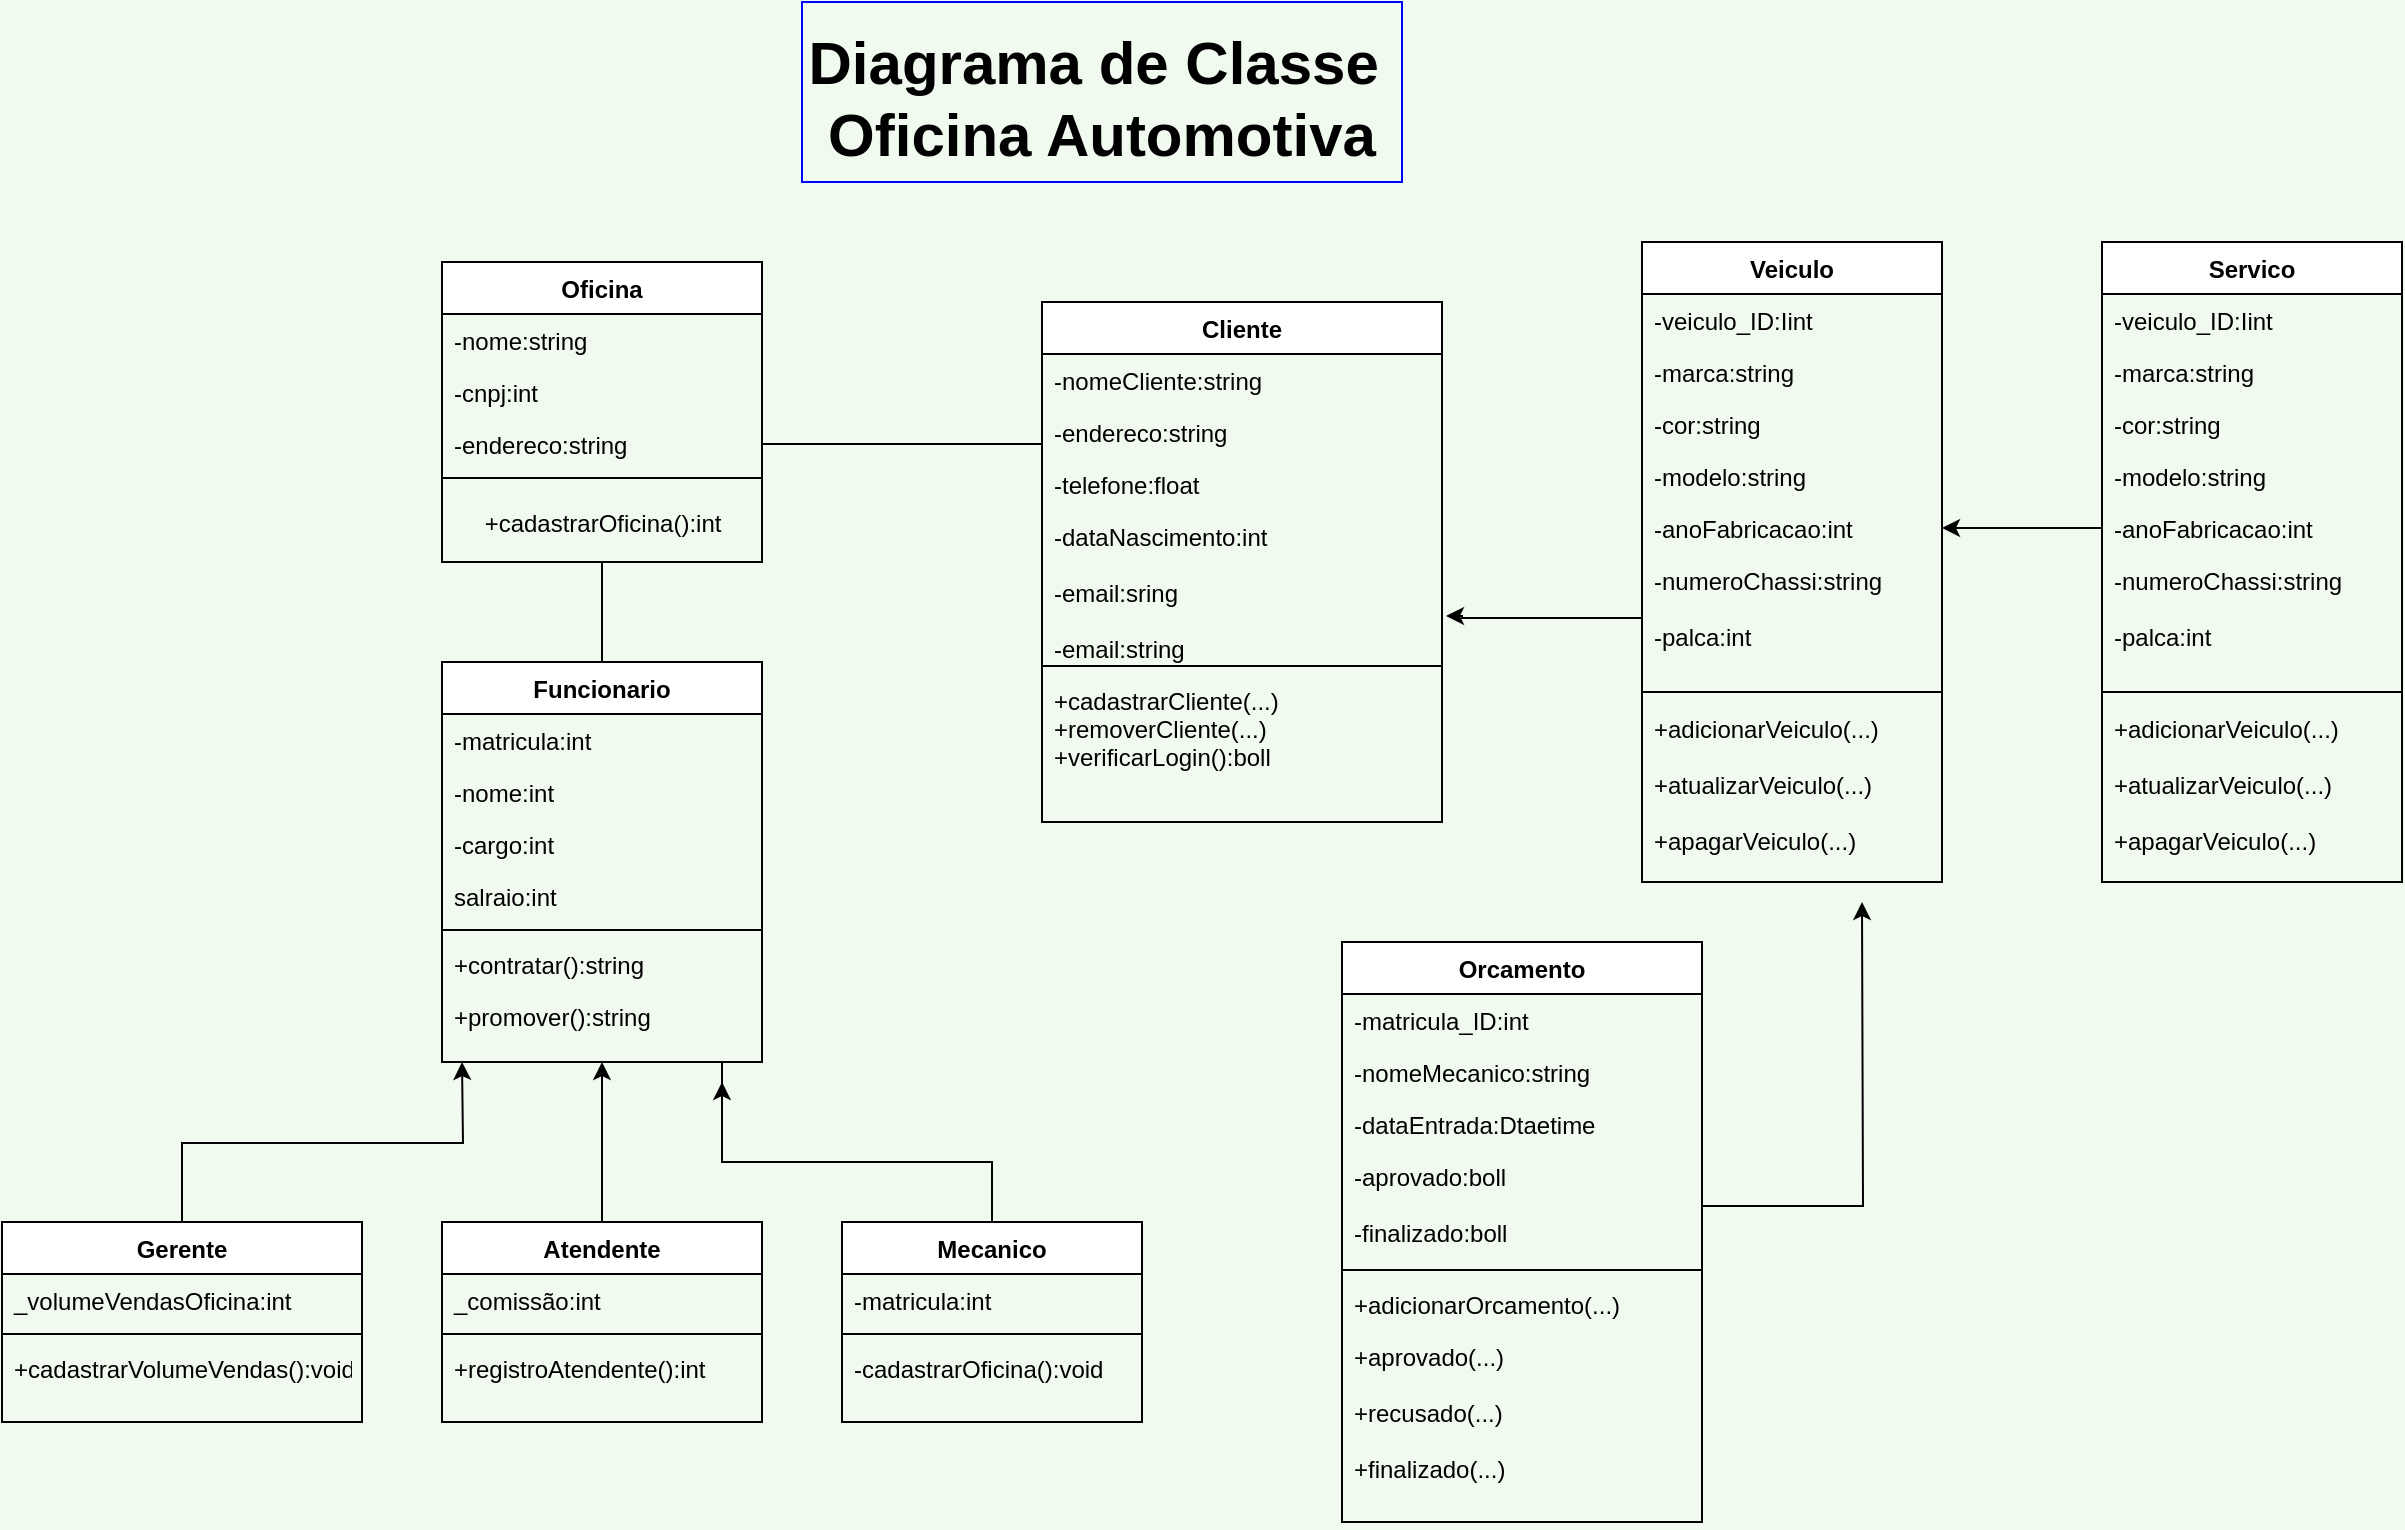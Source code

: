 <mxfile version="17.2.4" type="github">
  <diagram id="RZBq1uMww3y7u_asAbSS" name="Page-1">
    <mxGraphModel dx="868" dy="1619" grid="1" gridSize="10" guides="0" tooltips="1" connect="1" arrows="1" fold="1" page="1" pageScale="1" pageWidth="827" pageHeight="1169" background="#F1FAEE" math="0" shadow="0">
      <root>
        <object label="" oficina="" id="0">
          <mxCell />
        </object>
        <mxCell id="1" parent="0" />
        <mxCell id="aCNo5_MCbhOfw-RDRD6Q-75" value="Diagrama de Classe &#xa;Oficina Automotiva" style="text;align=center;fontStyle=1;verticalAlign=middle;spacingLeft=3;spacingRight=3;strokeColor=#0000FF;rotatable=0;points=[[0,0.5],[1,0.5]];portConstraint=eastwest;fontSize=30;fontColor=#000000;" parent="1" vertex="1">
          <mxGeometry x="460" y="-10" width="300" height="90" as="geometry" />
        </mxCell>
        <mxCell id="cCR9N0uC-qMVrNmAFpcq-2" value="Oficina" style="swimlane;fontStyle=1;align=center;verticalAlign=top;childLayout=stackLayout;horizontal=1;startSize=26;horizontalStack=0;resizeParent=1;resizeLast=0;collapsible=1;marginBottom=0;rounded=0;shadow=0;strokeWidth=1;" parent="1" vertex="1">
          <mxGeometry x="280" y="120" width="160" height="150" as="geometry">
            <mxRectangle x="550" y="140" width="160" height="26" as="alternateBounds" />
          </mxGeometry>
        </mxCell>
        <mxCell id="cCR9N0uC-qMVrNmAFpcq-3" value="-nome:string" style="text;align=left;verticalAlign=top;spacingLeft=4;spacingRight=4;overflow=hidden;rotatable=0;points=[[0,0.5],[1,0.5]];portConstraint=eastwest;" parent="cCR9N0uC-qMVrNmAFpcq-2" vertex="1">
          <mxGeometry y="26" width="160" height="26" as="geometry" />
        </mxCell>
        <mxCell id="cCR9N0uC-qMVrNmAFpcq-4" value="-cnpj:int" style="text;align=left;verticalAlign=top;spacingLeft=4;spacingRight=4;overflow=hidden;rotatable=0;points=[[0,0.5],[1,0.5]];portConstraint=eastwest;rounded=0;shadow=0;html=0;" parent="cCR9N0uC-qMVrNmAFpcq-2" vertex="1">
          <mxGeometry y="52" width="160" height="26" as="geometry" />
        </mxCell>
        <mxCell id="cCR9N0uC-qMVrNmAFpcq-5" value="-endereco:string" style="text;align=left;verticalAlign=top;spacingLeft=4;spacingRight=4;overflow=hidden;rotatable=0;points=[[0,0.5],[1,0.5]];portConstraint=eastwest;rounded=0;shadow=0;html=0;" parent="cCR9N0uC-qMVrNmAFpcq-2" vertex="1">
          <mxGeometry y="78" width="160" height="26" as="geometry" />
        </mxCell>
        <mxCell id="cCR9N0uC-qMVrNmAFpcq-7" value="" style="line;html=1;strokeWidth=1;align=left;verticalAlign=middle;spacingTop=-1;spacingLeft=3;spacingRight=3;rotatable=0;labelPosition=right;points=[];portConstraint=eastwest;" parent="cCR9N0uC-qMVrNmAFpcq-2" vertex="1">
          <mxGeometry y="104" width="160" height="8" as="geometry" />
        </mxCell>
        <mxCell id="1zxtv4SdAcscboItieq_-52" value="&lt;font style=&quot;font-size: 12px&quot;&gt;+&lt;font style=&quot;font-size: 12px&quot;&gt;cadastrarOficina():int&lt;/font&gt;&lt;/font&gt;" style="text;html=1;align=center;verticalAlign=middle;resizable=0;points=[];autosize=1;strokeColor=none;fillColor=none;fontSize=20;" parent="cCR9N0uC-qMVrNmAFpcq-2" vertex="1">
          <mxGeometry y="112" width="160" height="30" as="geometry" />
        </mxCell>
        <mxCell id="1zxtv4SdAcscboItieq_-1" style="endArrow=none;html=1;fontFamily=Helvetica;fontSize=30;fontColor=default;align=center;strokeColor=default;edgeStyle=orthogonalEdgeStyle;" parent="1" source="cCR9N0uC-qMVrNmAFpcq-11" target="cCR9N0uC-qMVrNmAFpcq-2" edge="1">
          <mxGeometry relative="1" as="geometry">
            <Array as="points">
              <mxPoint x="360" y="310" />
              <mxPoint x="360" y="310" />
            </Array>
          </mxGeometry>
        </mxCell>
        <mxCell id="cCR9N0uC-qMVrNmAFpcq-11" value="Funcionario" style="swimlane;fontStyle=1;align=center;verticalAlign=top;childLayout=stackLayout;horizontal=1;startSize=26;horizontalStack=0;resizeParent=1;resizeLast=0;collapsible=1;marginBottom=0;rounded=0;shadow=0;strokeWidth=1;" parent="1" vertex="1">
          <mxGeometry x="280" y="320" width="160" height="200" as="geometry">
            <mxRectangle x="550" y="140" width="160" height="26" as="alternateBounds" />
          </mxGeometry>
        </mxCell>
        <mxCell id="cCR9N0uC-qMVrNmAFpcq-12" value="-matricula:int&#xa;&#xa;" style="text;align=left;verticalAlign=top;spacingLeft=4;spacingRight=4;overflow=hidden;rotatable=0;points=[[0,0.5],[1,0.5]];portConstraint=eastwest;" parent="cCR9N0uC-qMVrNmAFpcq-11" vertex="1">
          <mxGeometry y="26" width="160" height="26" as="geometry" />
        </mxCell>
        <mxCell id="cCR9N0uC-qMVrNmAFpcq-13" value="-nome:int" style="text;align=left;verticalAlign=top;spacingLeft=4;spacingRight=4;overflow=hidden;rotatable=0;points=[[0,0.5],[1,0.5]];portConstraint=eastwest;rounded=0;shadow=0;html=0;" parent="cCR9N0uC-qMVrNmAFpcq-11" vertex="1">
          <mxGeometry y="52" width="160" height="26" as="geometry" />
        </mxCell>
        <mxCell id="cCR9N0uC-qMVrNmAFpcq-14" value="-cargo:int" style="text;align=left;verticalAlign=top;spacingLeft=4;spacingRight=4;overflow=hidden;rotatable=0;points=[[0,0.5],[1,0.5]];portConstraint=eastwest;rounded=0;shadow=0;html=0;" parent="cCR9N0uC-qMVrNmAFpcq-11" vertex="1">
          <mxGeometry y="78" width="160" height="26" as="geometry" />
        </mxCell>
        <mxCell id="cCR9N0uC-qMVrNmAFpcq-15" value="salraio:int" style="text;align=left;verticalAlign=top;spacingLeft=4;spacingRight=4;overflow=hidden;rotatable=0;points=[[0,0.5],[1,0.5]];portConstraint=eastwest;rounded=0;shadow=0;html=0;textDirection=ltr;" parent="cCR9N0uC-qMVrNmAFpcq-11" vertex="1">
          <mxGeometry y="104" width="160" height="26" as="geometry" />
        </mxCell>
        <mxCell id="cCR9N0uC-qMVrNmAFpcq-16" value="" style="line;html=1;strokeWidth=1;align=left;verticalAlign=middle;spacingTop=-1;spacingLeft=3;spacingRight=3;rotatable=0;labelPosition=right;points=[];portConstraint=eastwest;" parent="cCR9N0uC-qMVrNmAFpcq-11" vertex="1">
          <mxGeometry y="130" width="160" height="8" as="geometry" />
        </mxCell>
        <mxCell id="cCR9N0uC-qMVrNmAFpcq-17" value="+contratar():string" style="text;align=left;verticalAlign=top;spacingLeft=4;spacingRight=4;overflow=hidden;rotatable=0;points=[[0,0.5],[1,0.5]];portConstraint=eastwest;" parent="cCR9N0uC-qMVrNmAFpcq-11" vertex="1">
          <mxGeometry y="138" width="160" height="26" as="geometry" />
        </mxCell>
        <mxCell id="cCR9N0uC-qMVrNmAFpcq-18" value="+promover():string" style="text;align=left;verticalAlign=top;spacingLeft=4;spacingRight=4;overflow=hidden;rotatable=0;points=[[0,0.5],[1,0.5]];portConstraint=eastwest;" parent="cCR9N0uC-qMVrNmAFpcq-11" vertex="1">
          <mxGeometry y="164" width="160" height="26" as="geometry" />
        </mxCell>
        <mxCell id="1zxtv4SdAcscboItieq_-2" style="edgeStyle=orthogonalEdgeStyle;rounded=0;orthogonalLoop=1;jettySize=auto;html=1;exitX=0.5;exitY=0;exitDx=0;exitDy=0;fontSize=30;" parent="1" source="cCR9N0uC-qMVrNmAFpcq-20" edge="1">
          <mxGeometry relative="1" as="geometry">
            <mxPoint x="290" y="520" as="targetPoint" />
          </mxGeometry>
        </mxCell>
        <mxCell id="cCR9N0uC-qMVrNmAFpcq-20" value="Gerente" style="swimlane;fontStyle=1;align=center;verticalAlign=top;childLayout=stackLayout;horizontal=1;startSize=26;horizontalStack=0;resizeParent=1;resizeLast=0;collapsible=1;marginBottom=0;rounded=0;shadow=0;strokeWidth=1;" parent="1" vertex="1">
          <mxGeometry x="60" y="600" width="180" height="100" as="geometry">
            <mxRectangle x="550" y="140" width="160" height="26" as="alternateBounds" />
          </mxGeometry>
        </mxCell>
        <mxCell id="cCR9N0uC-qMVrNmAFpcq-21" value="_volumeVendasOficina:int" style="text;align=left;verticalAlign=top;spacingLeft=4;spacingRight=4;overflow=hidden;rotatable=0;points=[[0,0.5],[1,0.5]];portConstraint=eastwest;" parent="cCR9N0uC-qMVrNmAFpcq-20" vertex="1">
          <mxGeometry y="26" width="180" height="26" as="geometry" />
        </mxCell>
        <mxCell id="cCR9N0uC-qMVrNmAFpcq-25" value="" style="line;html=1;strokeWidth=1;align=left;verticalAlign=middle;spacingTop=-1;spacingLeft=3;spacingRight=3;rotatable=0;labelPosition=right;points=[];portConstraint=eastwest;" parent="cCR9N0uC-qMVrNmAFpcq-20" vertex="1">
          <mxGeometry y="52" width="180" height="8" as="geometry" />
        </mxCell>
        <mxCell id="cCR9N0uC-qMVrNmAFpcq-26" value="+cadastrarVolumeVendas():void" style="text;align=left;verticalAlign=top;spacingLeft=4;spacingRight=4;overflow=hidden;rotatable=0;points=[[0,0.5],[1,0.5]];portConstraint=eastwest;" parent="cCR9N0uC-qMVrNmAFpcq-20" vertex="1">
          <mxGeometry y="60" width="180" height="26" as="geometry" />
        </mxCell>
        <mxCell id="1zxtv4SdAcscboItieq_-3" style="edgeStyle=orthogonalEdgeStyle;rounded=0;orthogonalLoop=1;jettySize=auto;html=1;entryX=0.5;entryY=1;entryDx=0;entryDy=0;fontSize=30;" parent="1" source="cCR9N0uC-qMVrNmAFpcq-28" target="cCR9N0uC-qMVrNmAFpcq-11" edge="1">
          <mxGeometry relative="1" as="geometry" />
        </mxCell>
        <mxCell id="cCR9N0uC-qMVrNmAFpcq-28" value="Atendente" style="swimlane;fontStyle=1;align=center;verticalAlign=top;childLayout=stackLayout;horizontal=1;startSize=26;horizontalStack=0;resizeParent=1;resizeLast=0;collapsible=1;marginBottom=0;rounded=0;shadow=0;strokeWidth=1;" parent="1" vertex="1">
          <mxGeometry x="280" y="600" width="160" height="100" as="geometry">
            <mxRectangle x="550" y="140" width="160" height="26" as="alternateBounds" />
          </mxGeometry>
        </mxCell>
        <mxCell id="cCR9N0uC-qMVrNmAFpcq-32" value="_comissão:int" style="text;align=left;verticalAlign=top;spacingLeft=4;spacingRight=4;overflow=hidden;rotatable=0;points=[[0,0.5],[1,0.5]];portConstraint=eastwest;rounded=0;shadow=0;html=0;textDirection=ltr;" parent="cCR9N0uC-qMVrNmAFpcq-28" vertex="1">
          <mxGeometry y="26" width="160" height="26" as="geometry" />
        </mxCell>
        <mxCell id="cCR9N0uC-qMVrNmAFpcq-33" value="" style="line;html=1;strokeWidth=1;align=left;verticalAlign=middle;spacingTop=-1;spacingLeft=3;spacingRight=3;rotatable=0;labelPosition=right;points=[];portConstraint=eastwest;" parent="cCR9N0uC-qMVrNmAFpcq-28" vertex="1">
          <mxGeometry y="52" width="160" height="8" as="geometry" />
        </mxCell>
        <mxCell id="cCR9N0uC-qMVrNmAFpcq-34" value="+registroAtendente():int" style="text;align=left;verticalAlign=top;spacingLeft=4;spacingRight=4;overflow=hidden;rotatable=0;points=[[0,0.5],[1,0.5]];portConstraint=eastwest;" parent="cCR9N0uC-qMVrNmAFpcq-28" vertex="1">
          <mxGeometry y="60" width="160" height="26" as="geometry" />
        </mxCell>
        <mxCell id="1zxtv4SdAcscboItieq_-6" style="edgeStyle=orthogonalEdgeStyle;rounded=0;orthogonalLoop=1;jettySize=auto;html=1;fontSize=30;startArrow=none;" parent="1" edge="1">
          <mxGeometry relative="1" as="geometry">
            <mxPoint x="420" y="530" as="targetPoint" />
            <mxPoint x="420" y="540" as="sourcePoint" />
            <Array as="points">
              <mxPoint x="420" y="530" />
            </Array>
          </mxGeometry>
        </mxCell>
        <mxCell id="cCR9N0uC-qMVrNmAFpcq-36" value="Mecanico" style="swimlane;fontStyle=1;align=center;verticalAlign=top;childLayout=stackLayout;horizontal=1;startSize=26;horizontalStack=0;resizeParent=1;resizeLast=0;collapsible=1;marginBottom=0;rounded=0;shadow=0;strokeWidth=1;" parent="1" vertex="1">
          <mxGeometry x="480" y="600" width="150" height="100" as="geometry">
            <mxRectangle x="550" y="140" width="160" height="26" as="alternateBounds" />
          </mxGeometry>
        </mxCell>
        <mxCell id="cCR9N0uC-qMVrNmAFpcq-37" value="-matricula:int&#xa;&#xa;" style="text;align=left;verticalAlign=top;spacingLeft=4;spacingRight=4;overflow=hidden;rotatable=0;points=[[0,0.5],[1,0.5]];portConstraint=eastwest;" parent="cCR9N0uC-qMVrNmAFpcq-36" vertex="1">
          <mxGeometry y="26" width="150" height="26" as="geometry" />
        </mxCell>
        <mxCell id="cCR9N0uC-qMVrNmAFpcq-41" value="" style="line;html=1;strokeWidth=1;align=left;verticalAlign=middle;spacingTop=-1;spacingLeft=3;spacingRight=3;rotatable=0;labelPosition=right;points=[];portConstraint=eastwest;" parent="cCR9N0uC-qMVrNmAFpcq-36" vertex="1">
          <mxGeometry y="52" width="150" height="8" as="geometry" />
        </mxCell>
        <mxCell id="cCR9N0uC-qMVrNmAFpcq-42" value="-cadastrarOficina():void" style="text;align=left;verticalAlign=top;spacingLeft=4;spacingRight=4;overflow=hidden;rotatable=0;points=[[0,0.5],[1,0.5]];portConstraint=eastwest;" parent="cCR9N0uC-qMVrNmAFpcq-36" vertex="1">
          <mxGeometry y="60" width="150" height="26" as="geometry" />
        </mxCell>
        <mxCell id="1zxtv4SdAcscboItieq_-7" value="" style="edgeStyle=orthogonalEdgeStyle;rounded=0;orthogonalLoop=1;jettySize=auto;html=1;fontSize=30;endArrow=none;" parent="1" source="cCR9N0uC-qMVrNmAFpcq-36" edge="1">
          <mxGeometry relative="1" as="geometry">
            <mxPoint x="420" y="520" as="targetPoint" />
            <mxPoint x="555" y="600" as="sourcePoint" />
            <Array as="points">
              <mxPoint x="555" y="570" />
              <mxPoint x="420" y="570" />
            </Array>
          </mxGeometry>
        </mxCell>
        <mxCell id="1zxtv4SdAcscboItieq_-8" value="Cliente" style="swimlane;fontStyle=1;align=center;verticalAlign=top;childLayout=stackLayout;horizontal=1;startSize=26;horizontalStack=0;resizeParent=1;resizeLast=0;collapsible=1;marginBottom=0;rounded=0;shadow=0;strokeWidth=1;" parent="1" vertex="1">
          <mxGeometry x="580" y="140" width="200" height="260" as="geometry">
            <mxRectangle x="550" y="140" width="160" height="26" as="alternateBounds" />
          </mxGeometry>
        </mxCell>
        <mxCell id="1zxtv4SdAcscboItieq_-9" value="-nomeCliente:string" style="text;align=left;verticalAlign=top;spacingLeft=4;spacingRight=4;overflow=hidden;rotatable=0;points=[[0,0.5],[1,0.5]];portConstraint=eastwest;" parent="1zxtv4SdAcscboItieq_-8" vertex="1">
          <mxGeometry y="26" width="200" height="26" as="geometry" />
        </mxCell>
        <mxCell id="1zxtv4SdAcscboItieq_-10" value="-endereco:string" style="text;align=left;verticalAlign=top;spacingLeft=4;spacingRight=4;overflow=hidden;rotatable=0;points=[[0,0.5],[1,0.5]];portConstraint=eastwest;rounded=0;shadow=0;html=0;" parent="1zxtv4SdAcscboItieq_-8" vertex="1">
          <mxGeometry y="52" width="200" height="26" as="geometry" />
        </mxCell>
        <mxCell id="1zxtv4SdAcscboItieq_-11" value="-telefone:float" style="text;align=left;verticalAlign=top;spacingLeft=4;spacingRight=4;overflow=hidden;rotatable=0;points=[[0,0.5],[1,0.5]];portConstraint=eastwest;rounded=0;shadow=0;html=0;" parent="1zxtv4SdAcscboItieq_-8" vertex="1">
          <mxGeometry y="78" width="200" height="26" as="geometry" />
        </mxCell>
        <mxCell id="1zxtv4SdAcscboItieq_-12" value="-dataNascimento:int&#xa;&#xa;-email:sring&#xa;&#xa;-email:string" style="text;align=left;verticalAlign=top;spacingLeft=4;spacingRight=4;overflow=hidden;rotatable=0;points=[[0,0.5],[1,0.5]];portConstraint=eastwest;rounded=0;shadow=0;html=0;textDirection=ltr;" parent="1zxtv4SdAcscboItieq_-8" vertex="1">
          <mxGeometry y="104" width="200" height="74" as="geometry" />
        </mxCell>
        <mxCell id="1zxtv4SdAcscboItieq_-13" value="" style="line;html=1;strokeWidth=1;align=left;verticalAlign=middle;spacingTop=-1;spacingLeft=3;spacingRight=3;rotatable=0;labelPosition=right;points=[];portConstraint=eastwest;" parent="1zxtv4SdAcscboItieq_-8" vertex="1">
          <mxGeometry y="178" width="200" height="8" as="geometry" />
        </mxCell>
        <mxCell id="1zxtv4SdAcscboItieq_-33" value="+cadastrarCliente(...)&#xa;+removerCliente(...)&#xa;+verificarLogin():boll" style="text;align=left;verticalAlign=top;spacingLeft=4;spacingRight=4;overflow=hidden;rotatable=0;points=[[0,0.5],[1,0.5]];portConstraint=eastwest;" parent="1zxtv4SdAcscboItieq_-8" vertex="1">
          <mxGeometry y="186" width="200" height="64" as="geometry" />
        </mxCell>
        <mxCell id="1zxtv4SdAcscboItieq_-16" value="Orcamento" style="swimlane;fontStyle=1;align=center;verticalAlign=top;childLayout=stackLayout;horizontal=1;startSize=26;horizontalStack=0;resizeParent=1;resizeLast=0;collapsible=1;marginBottom=0;rounded=0;shadow=0;strokeWidth=1;" parent="1" vertex="1">
          <mxGeometry x="730" y="460" width="180" height="290" as="geometry">
            <mxRectangle x="550" y="140" width="160" height="26" as="alternateBounds" />
          </mxGeometry>
        </mxCell>
        <mxCell id="1zxtv4SdAcscboItieq_-17" value="-matricula_ID:int" style="text;align=left;verticalAlign=top;spacingLeft=4;spacingRight=4;overflow=hidden;rotatable=0;points=[[0,0.5],[1,0.5]];portConstraint=eastwest;" parent="1zxtv4SdAcscboItieq_-16" vertex="1">
          <mxGeometry y="26" width="180" height="26" as="geometry" />
        </mxCell>
        <mxCell id="1zxtv4SdAcscboItieq_-18" value="-nomeMecanico:string" style="text;align=left;verticalAlign=top;spacingLeft=4;spacingRight=4;overflow=hidden;rotatable=0;points=[[0,0.5],[1,0.5]];portConstraint=eastwest;rounded=0;shadow=0;html=0;" parent="1zxtv4SdAcscboItieq_-16" vertex="1">
          <mxGeometry y="52" width="180" height="26" as="geometry" />
        </mxCell>
        <mxCell id="1zxtv4SdAcscboItieq_-19" value="-dataEntrada:Dtaetime" style="text;align=left;verticalAlign=top;spacingLeft=4;spacingRight=4;overflow=hidden;rotatable=0;points=[[0,0.5],[1,0.5]];portConstraint=eastwest;rounded=0;shadow=0;html=0;" parent="1zxtv4SdAcscboItieq_-16" vertex="1">
          <mxGeometry y="78" width="180" height="26" as="geometry" />
        </mxCell>
        <mxCell id="1zxtv4SdAcscboItieq_-20" value="-aprovado:boll&#xa;&#xa;-finalizado:boll" style="text;align=left;verticalAlign=top;spacingLeft=4;spacingRight=4;overflow=hidden;rotatable=0;points=[[0,0.5],[1,0.5]];portConstraint=eastwest;rounded=0;shadow=0;html=0;textDirection=ltr;" parent="1zxtv4SdAcscboItieq_-16" vertex="1">
          <mxGeometry y="104" width="180" height="56" as="geometry" />
        </mxCell>
        <mxCell id="1zxtv4SdAcscboItieq_-21" value="" style="line;html=1;strokeWidth=1;align=left;verticalAlign=middle;spacingTop=-1;spacingLeft=3;spacingRight=3;rotatable=0;labelPosition=right;points=[];portConstraint=eastwest;" parent="1zxtv4SdAcscboItieq_-16" vertex="1">
          <mxGeometry y="160" width="180" height="8" as="geometry" />
        </mxCell>
        <mxCell id="1zxtv4SdAcscboItieq_-22" value="+adicionarOrcamento(...)" style="text;align=left;verticalAlign=top;spacingLeft=4;spacingRight=4;overflow=hidden;rotatable=0;points=[[0,0.5],[1,0.5]];portConstraint=eastwest;" parent="1zxtv4SdAcscboItieq_-16" vertex="1">
          <mxGeometry y="168" width="180" height="26" as="geometry" />
        </mxCell>
        <mxCell id="1zxtv4SdAcscboItieq_-23" value="+aprovado(...)&#xa;&#xa;+recusado(...)&#xa;&#xa;+finalizado(...)" style="text;align=left;verticalAlign=top;spacingLeft=4;spacingRight=4;overflow=hidden;rotatable=0;points=[[0,0.5],[1,0.5]];portConstraint=eastwest;" parent="1zxtv4SdAcscboItieq_-16" vertex="1">
          <mxGeometry y="194" width="180" height="96" as="geometry" />
        </mxCell>
        <mxCell id="1zxtv4SdAcscboItieq_-24" value="Veiculo" style="swimlane;fontStyle=1;align=center;verticalAlign=top;childLayout=stackLayout;horizontal=1;startSize=26;horizontalStack=0;resizeParent=1;resizeLast=0;collapsible=1;marginBottom=0;rounded=0;shadow=0;strokeWidth=1;" parent="1" vertex="1">
          <mxGeometry x="880" y="110" width="150" height="320" as="geometry">
            <mxRectangle x="550" y="140" width="160" height="26" as="alternateBounds" />
          </mxGeometry>
        </mxCell>
        <mxCell id="1zxtv4SdAcscboItieq_-25" value="-veiculo_ID:Iint" style="text;align=left;verticalAlign=top;spacingLeft=4;spacingRight=4;overflow=hidden;rotatable=0;points=[[0,0.5],[1,0.5]];portConstraint=eastwest;" parent="1zxtv4SdAcscboItieq_-24" vertex="1">
          <mxGeometry y="26" width="150" height="26" as="geometry" />
        </mxCell>
        <mxCell id="1zxtv4SdAcscboItieq_-26" value="-marca:string" style="text;align=left;verticalAlign=top;spacingLeft=4;spacingRight=4;overflow=hidden;rotatable=0;points=[[0,0.5],[1,0.5]];portConstraint=eastwest;rounded=0;shadow=0;html=0;" parent="1zxtv4SdAcscboItieq_-24" vertex="1">
          <mxGeometry y="52" width="150" height="26" as="geometry" />
        </mxCell>
        <mxCell id="1zxtv4SdAcscboItieq_-27" value="-cor:string" style="text;align=left;verticalAlign=top;spacingLeft=4;spacingRight=4;overflow=hidden;rotatable=0;points=[[0,0.5],[1,0.5]];portConstraint=eastwest;rounded=0;shadow=0;html=0;" parent="1zxtv4SdAcscboItieq_-24" vertex="1">
          <mxGeometry y="78" width="150" height="26" as="geometry" />
        </mxCell>
        <mxCell id="1zxtv4SdAcscboItieq_-28" value="-modelo:string" style="text;align=left;verticalAlign=top;spacingLeft=4;spacingRight=4;overflow=hidden;rotatable=0;points=[[0,0.5],[1,0.5]];portConstraint=eastwest;rounded=0;shadow=0;html=0;textDirection=ltr;" parent="1zxtv4SdAcscboItieq_-24" vertex="1">
          <mxGeometry y="104" width="150" height="26" as="geometry" />
        </mxCell>
        <mxCell id="1zxtv4SdAcscboItieq_-30" value="-anoFabricacao:int" style="text;align=left;verticalAlign=top;spacingLeft=4;spacingRight=4;overflow=hidden;rotatable=0;points=[[0,0.5],[1,0.5]];portConstraint=eastwest;" parent="1zxtv4SdAcscboItieq_-24" vertex="1">
          <mxGeometry y="130" width="150" height="26" as="geometry" />
        </mxCell>
        <mxCell id="1zxtv4SdAcscboItieq_-31" value="-numeroChassi:string&#xa;&#xa;-palca:int" style="text;align=left;verticalAlign=top;spacingLeft=4;spacingRight=4;overflow=hidden;rotatable=0;points=[[0,0.5],[1,0.5]];portConstraint=eastwest;" parent="1zxtv4SdAcscboItieq_-24" vertex="1">
          <mxGeometry y="156" width="150" height="64" as="geometry" />
        </mxCell>
        <mxCell id="1zxtv4SdAcscboItieq_-29" value="" style="line;html=1;strokeWidth=1;align=left;verticalAlign=middle;spacingTop=-1;spacingLeft=3;spacingRight=3;rotatable=0;labelPosition=right;points=[];portConstraint=eastwest;" parent="1zxtv4SdAcscboItieq_-24" vertex="1">
          <mxGeometry y="220" width="150" height="10" as="geometry" />
        </mxCell>
        <mxCell id="1zxtv4SdAcscboItieq_-35" value="+adicionarVeiculo(...)&#xa;&#xa;+atualizarVeiculo(...)&#xa;&#xa;+apagarVeiculo(...)" style="text;align=left;verticalAlign=top;spacingLeft=4;spacingRight=4;overflow=hidden;rotatable=0;points=[[0,0.5],[1,0.5]];portConstraint=eastwest;" parent="1zxtv4SdAcscboItieq_-24" vertex="1">
          <mxGeometry y="230" width="150" height="90" as="geometry" />
        </mxCell>
        <mxCell id="1zxtv4SdAcscboItieq_-38" value="Servico" style="swimlane;fontStyle=1;align=center;verticalAlign=top;childLayout=stackLayout;horizontal=1;startSize=26;horizontalStack=0;resizeParent=1;resizeLast=0;collapsible=1;marginBottom=0;rounded=0;shadow=0;strokeWidth=1;" parent="1" vertex="1">
          <mxGeometry x="1110" y="110" width="150" height="320" as="geometry">
            <mxRectangle x="550" y="140" width="160" height="26" as="alternateBounds" />
          </mxGeometry>
        </mxCell>
        <mxCell id="1zxtv4SdAcscboItieq_-39" value="-veiculo_ID:Iint" style="text;align=left;verticalAlign=top;spacingLeft=4;spacingRight=4;overflow=hidden;rotatable=0;points=[[0,0.5],[1,0.5]];portConstraint=eastwest;" parent="1zxtv4SdAcscboItieq_-38" vertex="1">
          <mxGeometry y="26" width="150" height="26" as="geometry" />
        </mxCell>
        <mxCell id="1zxtv4SdAcscboItieq_-40" value="-marca:string" style="text;align=left;verticalAlign=top;spacingLeft=4;spacingRight=4;overflow=hidden;rotatable=0;points=[[0,0.5],[1,0.5]];portConstraint=eastwest;rounded=0;shadow=0;html=0;" parent="1zxtv4SdAcscboItieq_-38" vertex="1">
          <mxGeometry y="52" width="150" height="26" as="geometry" />
        </mxCell>
        <mxCell id="1zxtv4SdAcscboItieq_-41" value="-cor:string" style="text;align=left;verticalAlign=top;spacingLeft=4;spacingRight=4;overflow=hidden;rotatable=0;points=[[0,0.5],[1,0.5]];portConstraint=eastwest;rounded=0;shadow=0;html=0;" parent="1zxtv4SdAcscboItieq_-38" vertex="1">
          <mxGeometry y="78" width="150" height="26" as="geometry" />
        </mxCell>
        <mxCell id="1zxtv4SdAcscboItieq_-42" value="-modelo:string" style="text;align=left;verticalAlign=top;spacingLeft=4;spacingRight=4;overflow=hidden;rotatable=0;points=[[0,0.5],[1,0.5]];portConstraint=eastwest;rounded=0;shadow=0;html=0;textDirection=ltr;" parent="1zxtv4SdAcscboItieq_-38" vertex="1">
          <mxGeometry y="104" width="150" height="26" as="geometry" />
        </mxCell>
        <mxCell id="1zxtv4SdAcscboItieq_-43" value="-anoFabricacao:int" style="text;align=left;verticalAlign=top;spacingLeft=4;spacingRight=4;overflow=hidden;rotatable=0;points=[[0,0.5],[1,0.5]];portConstraint=eastwest;" parent="1zxtv4SdAcscboItieq_-38" vertex="1">
          <mxGeometry y="130" width="150" height="26" as="geometry" />
        </mxCell>
        <mxCell id="1zxtv4SdAcscboItieq_-44" value="-numeroChassi:string&#xa;&#xa;-palca:int" style="text;align=left;verticalAlign=top;spacingLeft=4;spacingRight=4;overflow=hidden;rotatable=0;points=[[0,0.5],[1,0.5]];portConstraint=eastwest;" parent="1zxtv4SdAcscboItieq_-38" vertex="1">
          <mxGeometry y="156" width="150" height="64" as="geometry" />
        </mxCell>
        <mxCell id="1zxtv4SdAcscboItieq_-45" value="" style="line;html=1;strokeWidth=1;align=left;verticalAlign=middle;spacingTop=-1;spacingLeft=3;spacingRight=3;rotatable=0;labelPosition=right;points=[];portConstraint=eastwest;" parent="1zxtv4SdAcscboItieq_-38" vertex="1">
          <mxGeometry y="220" width="150" height="10" as="geometry" />
        </mxCell>
        <mxCell id="1zxtv4SdAcscboItieq_-46" value="+adicionarVeiculo(...)&#xa;&#xa;+atualizarVeiculo(...)&#xa;&#xa;+apagarVeiculo(...)" style="text;align=left;verticalAlign=top;spacingLeft=4;spacingRight=4;overflow=hidden;rotatable=0;points=[[0,0.5],[1,0.5]];portConstraint=eastwest;" parent="1zxtv4SdAcscboItieq_-38" vertex="1">
          <mxGeometry y="230" width="150" height="90" as="geometry" />
        </mxCell>
        <mxCell id="1zxtv4SdAcscboItieq_-56" value="" style="endArrow=none;html=1;rounded=0;fontSize=12;exitX=1;exitY=0.5;exitDx=0;exitDy=0;" parent="1" source="cCR9N0uC-qMVrNmAFpcq-5" edge="1">
          <mxGeometry width="50" height="50" relative="1" as="geometry">
            <mxPoint x="450" y="250" as="sourcePoint" />
            <mxPoint x="580" y="211" as="targetPoint" />
          </mxGeometry>
        </mxCell>
        <mxCell id="HacK02Yd3Vahak_QnfMB-2" style="edgeStyle=orthogonalEdgeStyle;rounded=0;orthogonalLoop=1;jettySize=auto;html=1;entryX=1.01;entryY=0.716;entryDx=0;entryDy=0;entryPerimeter=0;" edge="1" parent="1" source="1zxtv4SdAcscboItieq_-31" target="1zxtv4SdAcscboItieq_-12">
          <mxGeometry relative="1" as="geometry">
            <mxPoint x="790" y="298" as="targetPoint" />
            <Array as="points">
              <mxPoint x="790" y="298" />
            </Array>
          </mxGeometry>
        </mxCell>
        <mxCell id="HacK02Yd3Vahak_QnfMB-3" style="edgeStyle=orthogonalEdgeStyle;rounded=0;orthogonalLoop=1;jettySize=auto;html=1;entryX=1;entryY=0.5;entryDx=0;entryDy=0;" edge="1" parent="1" source="1zxtv4SdAcscboItieq_-43" target="1zxtv4SdAcscboItieq_-30">
          <mxGeometry relative="1" as="geometry" />
        </mxCell>
        <mxCell id="HacK02Yd3Vahak_QnfMB-7" style="edgeStyle=orthogonalEdgeStyle;rounded=0;orthogonalLoop=1;jettySize=auto;html=1;" edge="1" parent="1" source="1zxtv4SdAcscboItieq_-20">
          <mxGeometry relative="1" as="geometry">
            <mxPoint x="990" y="440" as="targetPoint" />
          </mxGeometry>
        </mxCell>
      </root>
    </mxGraphModel>
  </diagram>
</mxfile>
